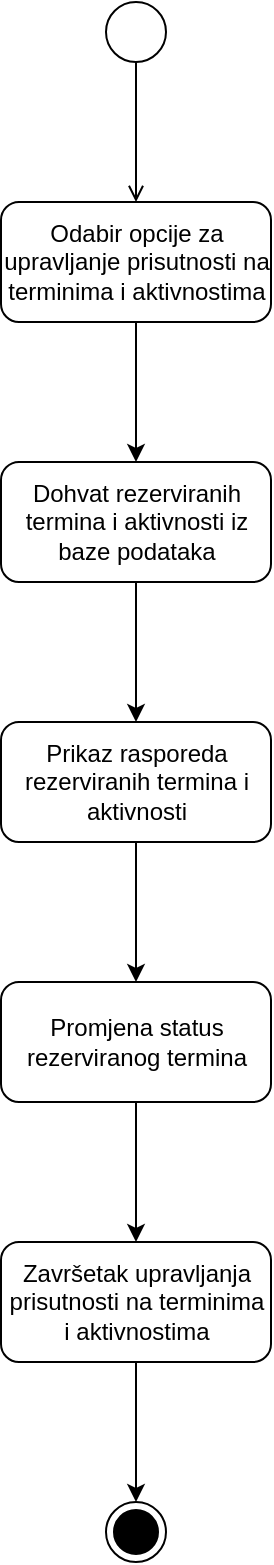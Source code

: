<mxfile version="24.1.0" type="device">
  <diagram name="Page-1" id="Ar_IyFkMOkFCK72uB29e">
    <mxGraphModel dx="1050" dy="621" grid="1" gridSize="10" guides="1" tooltips="1" connect="1" arrows="1" fold="1" page="1" pageScale="1" pageWidth="827" pageHeight="1169" math="0" shadow="0">
      <root>
        <mxCell id="0" />
        <mxCell id="1" parent="0" />
        <mxCell id="JvZ4mLaR-gRka6BeTfI7-1" value="" style="ellipse;html=1;" parent="1" vertex="1">
          <mxGeometry x="380" y="70" width="30" height="30" as="geometry" />
        </mxCell>
        <mxCell id="JvZ4mLaR-gRka6BeTfI7-2" value="" style="endArrow=open;html=1;rounded=0;align=center;verticalAlign=top;endFill=0;labelBackgroundColor=none;endSize=6;entryX=0.5;entryY=0;entryDx=0;entryDy=0;" parent="1" source="JvZ4mLaR-gRka6BeTfI7-1" target="JvZ4mLaR-gRka6BeTfI7-4" edge="1">
          <mxGeometry relative="1" as="geometry">
            <mxPoint x="395" y="160" as="targetPoint" />
          </mxGeometry>
        </mxCell>
        <mxCell id="JvZ4mLaR-gRka6BeTfI7-3" style="edgeStyle=orthogonalEdgeStyle;rounded=0;orthogonalLoop=1;jettySize=auto;html=1;exitX=0.5;exitY=1;exitDx=0;exitDy=0;entryX=0.5;entryY=0;entryDx=0;entryDy=0;" parent="1" source="JvZ4mLaR-gRka6BeTfI7-4" target="JvZ4mLaR-gRka6BeTfI7-6" edge="1">
          <mxGeometry relative="1" as="geometry">
            <mxPoint x="395" y="300" as="targetPoint" />
          </mxGeometry>
        </mxCell>
        <mxCell id="JvZ4mLaR-gRka6BeTfI7-4" value="Odabir opcije za upravljanje prisutnosti na terminima i aktivnostima" style="rounded=1;whiteSpace=wrap;html=1;" parent="1" vertex="1">
          <mxGeometry x="327.5" y="170" width="135" height="60" as="geometry" />
        </mxCell>
        <mxCell id="JvZ4mLaR-gRka6BeTfI7-5" style="edgeStyle=orthogonalEdgeStyle;rounded=0;orthogonalLoop=1;jettySize=auto;html=1;exitX=0.5;exitY=1;exitDx=0;exitDy=0;entryX=0.5;entryY=0;entryDx=0;entryDy=0;" parent="1" source="JvZ4mLaR-gRka6BeTfI7-6" target="JvZ4mLaR-gRka6BeTfI7-8" edge="1">
          <mxGeometry relative="1" as="geometry" />
        </mxCell>
        <mxCell id="JvZ4mLaR-gRka6BeTfI7-6" value="Dohvat rezerviranih termina i aktivnosti iz baze podataka" style="rounded=1;whiteSpace=wrap;html=1;" parent="1" vertex="1">
          <mxGeometry x="327.5" y="300" width="135" height="60" as="geometry" />
        </mxCell>
        <mxCell id="JvZ4mLaR-gRka6BeTfI7-7" style="edgeStyle=orthogonalEdgeStyle;rounded=0;orthogonalLoop=1;jettySize=auto;html=1;exitX=0.5;exitY=1;exitDx=0;exitDy=0;entryX=0.5;entryY=0;entryDx=0;entryDy=0;" parent="1" source="JvZ4mLaR-gRka6BeTfI7-8" target="JvZ4mLaR-gRka6BeTfI7-10" edge="1">
          <mxGeometry relative="1" as="geometry" />
        </mxCell>
        <mxCell id="JvZ4mLaR-gRka6BeTfI7-8" value="Prikaz rasporeda rezerviranih termina i aktivnosti" style="rounded=1;whiteSpace=wrap;html=1;" parent="1" vertex="1">
          <mxGeometry x="327.5" y="430" width="135" height="60" as="geometry" />
        </mxCell>
        <mxCell id="JvZ4mLaR-gRka6BeTfI7-9" style="edgeStyle=orthogonalEdgeStyle;rounded=0;orthogonalLoop=1;jettySize=auto;html=1;exitX=0.5;exitY=1;exitDx=0;exitDy=0;entryX=0.5;entryY=0;entryDx=0;entryDy=0;" parent="1" source="JvZ4mLaR-gRka6BeTfI7-10" target="JvZ4mLaR-gRka6BeTfI7-12" edge="1">
          <mxGeometry relative="1" as="geometry" />
        </mxCell>
        <mxCell id="JvZ4mLaR-gRka6BeTfI7-10" value="Promjena status rezerviranog termina" style="rounded=1;whiteSpace=wrap;html=1;" parent="1" vertex="1">
          <mxGeometry x="327.5" y="560" width="135" height="60" as="geometry" />
        </mxCell>
        <mxCell id="JvZ4mLaR-gRka6BeTfI7-11" value="" style="edgeStyle=orthogonalEdgeStyle;rounded=0;orthogonalLoop=1;jettySize=auto;html=1;" parent="1" source="JvZ4mLaR-gRka6BeTfI7-12" target="JvZ4mLaR-gRka6BeTfI7-13" edge="1">
          <mxGeometry relative="1" as="geometry" />
        </mxCell>
        <mxCell id="JvZ4mLaR-gRka6BeTfI7-12" value="Završetak upravljanja prisutnosti na terminima i aktivnostima" style="rounded=1;whiteSpace=wrap;html=1;" parent="1" vertex="1">
          <mxGeometry x="327.5" y="690" width="135" height="60" as="geometry" />
        </mxCell>
        <mxCell id="JvZ4mLaR-gRka6BeTfI7-13" value="" style="ellipse;html=1;shape=endState;fillColor=strokeColor;" parent="1" vertex="1">
          <mxGeometry x="380" y="820" width="30" height="30" as="geometry" />
        </mxCell>
      </root>
    </mxGraphModel>
  </diagram>
</mxfile>
